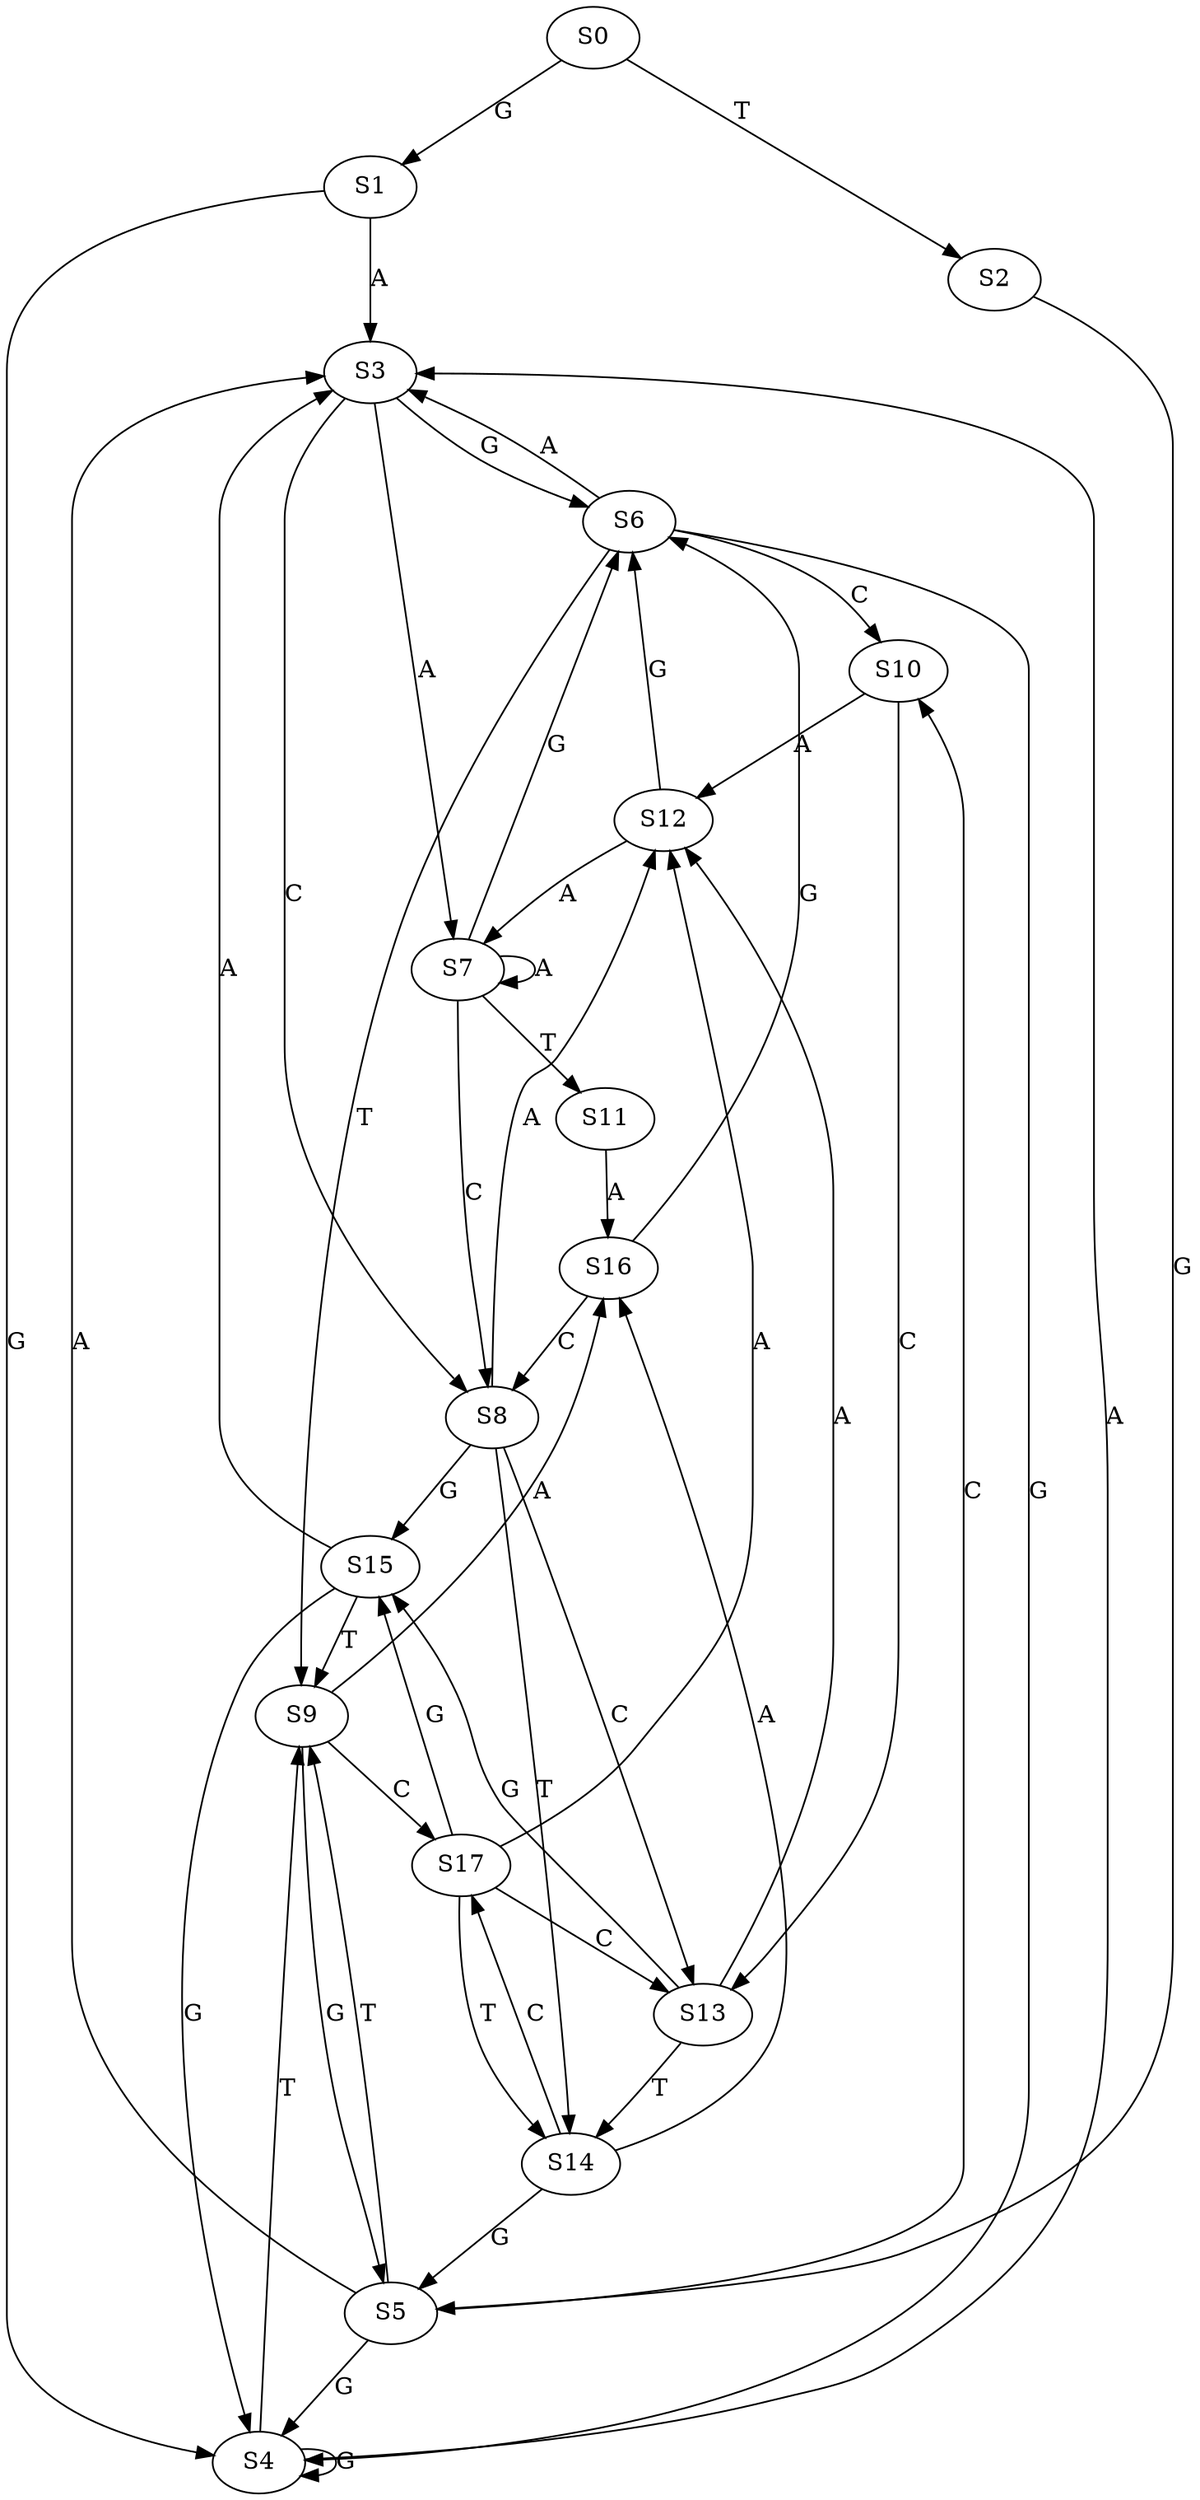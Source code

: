 strict digraph  {
	S0 -> S1 [ label = G ];
	S0 -> S2 [ label = T ];
	S1 -> S3 [ label = A ];
	S1 -> S4 [ label = G ];
	S2 -> S5 [ label = G ];
	S3 -> S6 [ label = G ];
	S3 -> S7 [ label = A ];
	S3 -> S8 [ label = C ];
	S4 -> S3 [ label = A ];
	S4 -> S9 [ label = T ];
	S4 -> S4 [ label = G ];
	S5 -> S3 [ label = A ];
	S5 -> S9 [ label = T ];
	S5 -> S4 [ label = G ];
	S5 -> S10 [ label = C ];
	S6 -> S9 [ label = T ];
	S6 -> S4 [ label = G ];
	S6 -> S3 [ label = A ];
	S6 -> S10 [ label = C ];
	S7 -> S11 [ label = T ];
	S7 -> S8 [ label = C ];
	S7 -> S6 [ label = G ];
	S7 -> S7 [ label = A ];
	S8 -> S12 [ label = A ];
	S8 -> S13 [ label = C ];
	S8 -> S14 [ label = T ];
	S8 -> S15 [ label = G ];
	S9 -> S16 [ label = A ];
	S9 -> S17 [ label = C ];
	S9 -> S5 [ label = G ];
	S10 -> S13 [ label = C ];
	S10 -> S12 [ label = A ];
	S11 -> S16 [ label = A ];
	S12 -> S6 [ label = G ];
	S12 -> S7 [ label = A ];
	S13 -> S12 [ label = A ];
	S13 -> S14 [ label = T ];
	S13 -> S15 [ label = G ];
	S14 -> S5 [ label = G ];
	S14 -> S17 [ label = C ];
	S14 -> S16 [ label = A ];
	S15 -> S4 [ label = G ];
	S15 -> S9 [ label = T ];
	S15 -> S3 [ label = A ];
	S16 -> S6 [ label = G ];
	S16 -> S8 [ label = C ];
	S17 -> S14 [ label = T ];
	S17 -> S15 [ label = G ];
	S17 -> S12 [ label = A ];
	S17 -> S13 [ label = C ];
}
